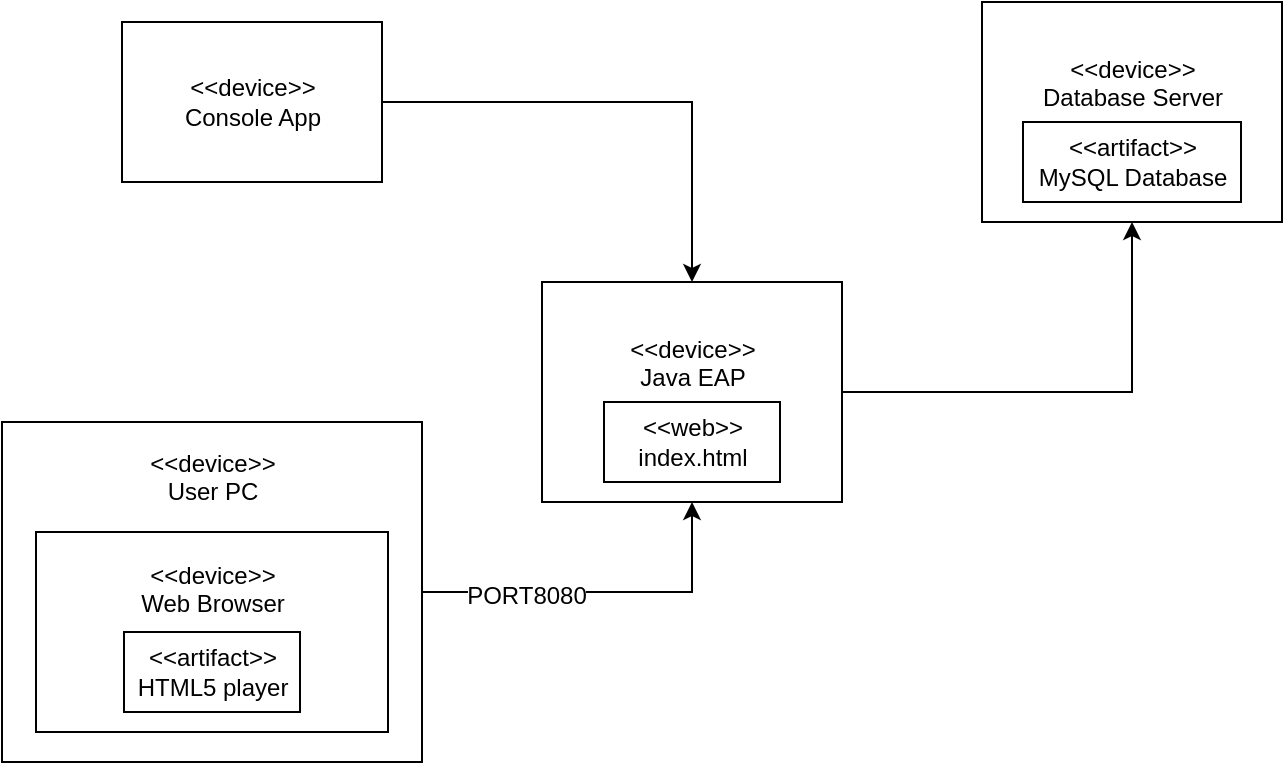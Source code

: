 <mxfile version="14.1.8" type="device"><diagram id="C5RBs43oDa-KdzZeNtuy" name="Page-1"><mxGraphModel dx="1038" dy="523" grid="1" gridSize="10" guides="1" tooltips="1" connect="1" arrows="1" fold="1" page="1" pageScale="1" pageWidth="827" pageHeight="1169" math="0" shadow="0"><root><mxCell id="WIyWlLk6GJQsqaUBKTNV-0"/><mxCell id="WIyWlLk6GJQsqaUBKTNV-1" parent="WIyWlLk6GJQsqaUBKTNV-0"/><mxCell id="0H39Y8VEjcp3jPRl2IiN-42" style="edgeStyle=orthogonalEdgeStyle;rounded=0;orthogonalLoop=1;jettySize=auto;html=1;exitX=1;exitY=0.5;exitDx=0;exitDy=0;entryX=0.5;entryY=1;entryDx=0;entryDy=0;" edge="1" parent="WIyWlLk6GJQsqaUBKTNV-1" source="0H39Y8VEjcp3jPRl2IiN-43" target="0H39Y8VEjcp3jPRl2IiN-52"><mxGeometry relative="1" as="geometry"/></mxCell><mxCell id="0H39Y8VEjcp3jPRl2IiN-43" value="&amp;lt;&amp;lt;device&amp;gt;&amp;gt;&lt;br&gt;Java EAP&lt;br&gt;&lt;br&gt;&lt;br&gt;" style="html=1;" vertex="1" parent="WIyWlLk6GJQsqaUBKTNV-1"><mxGeometry x="390" y="350" width="150" height="110" as="geometry"/></mxCell><mxCell id="0H39Y8VEjcp3jPRl2IiN-44" value="&amp;lt;&amp;lt;web&amp;gt;&amp;gt;&lt;br&gt;index.html" style="html=1;" vertex="1" parent="WIyWlLk6GJQsqaUBKTNV-1"><mxGeometry x="421" y="410" width="88" height="40" as="geometry"/></mxCell><mxCell id="0H39Y8VEjcp3jPRl2IiN-45" style="edgeStyle=orthogonalEdgeStyle;rounded=0;orthogonalLoop=1;jettySize=auto;html=1;exitX=1;exitY=0.5;exitDx=0;exitDy=0;entryX=0.5;entryY=1;entryDx=0;entryDy=0;" edge="1" parent="WIyWlLk6GJQsqaUBKTNV-1" source="0H39Y8VEjcp3jPRl2IiN-47" target="0H39Y8VEjcp3jPRl2IiN-43"><mxGeometry relative="1" as="geometry"/></mxCell><mxCell id="0H39Y8VEjcp3jPRl2IiN-46" value="PORT8080" style="text;html=1;align=center;verticalAlign=middle;resizable=0;points=[];labelBackgroundColor=#ffffff;" vertex="1" connectable="0" parent="0H39Y8VEjcp3jPRl2IiN-45"><mxGeometry x="-0.427" y="-2" relative="1" as="geometry"><mxPoint as="offset"/></mxGeometry></mxCell><mxCell id="0H39Y8VEjcp3jPRl2IiN-47" value="&amp;lt;&amp;lt;device&amp;gt;&amp;gt;&lt;br&gt;User PC&lt;br&gt;&lt;br&gt;&lt;br&gt;&lt;br&gt;&lt;br&gt;&lt;br&gt;&lt;br&gt;&lt;br&gt;&lt;br&gt;" style="html=1;" vertex="1" parent="WIyWlLk6GJQsqaUBKTNV-1"><mxGeometry x="120" y="420" width="210" height="170" as="geometry"/></mxCell><mxCell id="0H39Y8VEjcp3jPRl2IiN-48" value="&amp;lt;&amp;lt;device&amp;gt;&amp;gt;&lt;br&gt;Web Browser&lt;br&gt;&lt;br&gt;&lt;br&gt;&lt;br&gt;" style="html=1;" vertex="1" parent="WIyWlLk6GJQsqaUBKTNV-1"><mxGeometry x="137" y="475" width="176" height="100" as="geometry"/></mxCell><mxCell id="0H39Y8VEjcp3jPRl2IiN-49" value="&amp;lt;&amp;lt;artifact&amp;gt;&amp;gt;&lt;br&gt;HTML5 player" style="html=1;" vertex="1" parent="WIyWlLk6GJQsqaUBKTNV-1"><mxGeometry x="181" y="525" width="88" height="40" as="geometry"/></mxCell><mxCell id="0H39Y8VEjcp3jPRl2IiN-50" style="edgeStyle=orthogonalEdgeStyle;rounded=0;orthogonalLoop=1;jettySize=auto;html=1;exitX=1;exitY=0.5;exitDx=0;exitDy=0;entryX=0.5;entryY=0;entryDx=0;entryDy=0;" edge="1" parent="WIyWlLk6GJQsqaUBKTNV-1" source="0H39Y8VEjcp3jPRl2IiN-51" target="0H39Y8VEjcp3jPRl2IiN-43"><mxGeometry relative="1" as="geometry"/></mxCell><mxCell id="0H39Y8VEjcp3jPRl2IiN-51" value="&amp;lt;&amp;lt;device&amp;gt;&amp;gt;&lt;br&gt;Console App" style="html=1;" vertex="1" parent="WIyWlLk6GJQsqaUBKTNV-1"><mxGeometry x="180" y="220" width="130" height="80" as="geometry"/></mxCell><mxCell id="0H39Y8VEjcp3jPRl2IiN-52" value="&amp;lt;&amp;lt;device&amp;gt;&amp;gt;&lt;br&gt;Database Server&lt;br&gt;&lt;br&gt;&lt;br&gt;" style="html=1;" vertex="1" parent="WIyWlLk6GJQsqaUBKTNV-1"><mxGeometry x="610" y="210" width="150" height="110" as="geometry"/></mxCell><mxCell id="0H39Y8VEjcp3jPRl2IiN-53" value="&amp;lt;&amp;lt;artifact&amp;gt;&amp;gt;&lt;br&gt;MySQL Database" style="html=1;" vertex="1" parent="WIyWlLk6GJQsqaUBKTNV-1"><mxGeometry x="630.5" y="270" width="109" height="40" as="geometry"/></mxCell></root></mxGraphModel></diagram></mxfile>